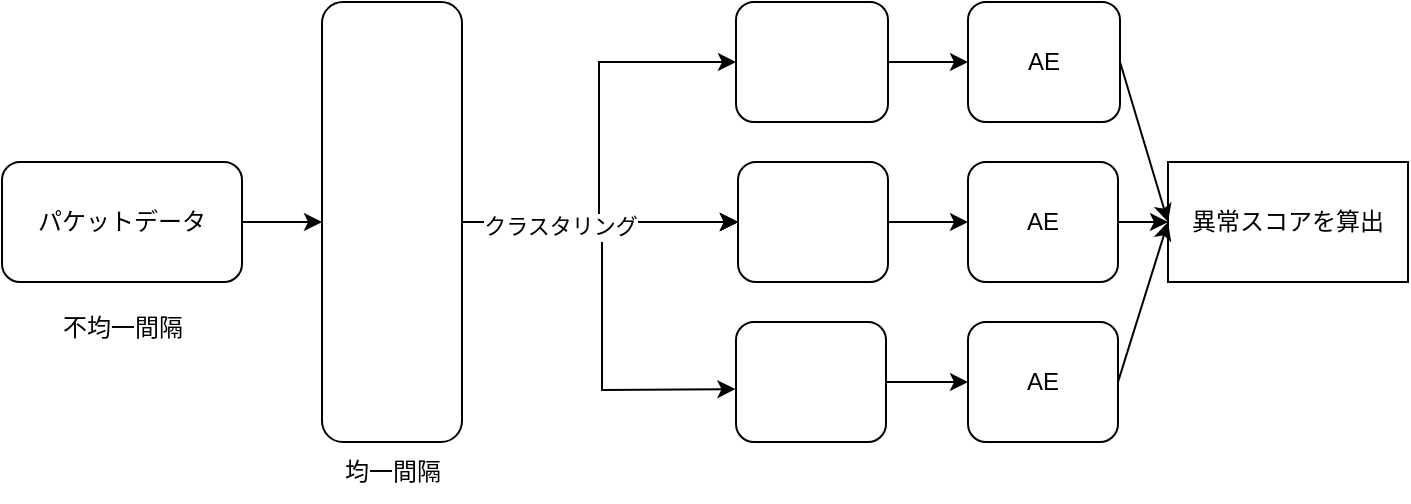 <mxfile version="22.1.7" type="github">
  <diagram name="ページ1" id="fHjQXbyhqwzbF0dJYVGf">
    <mxGraphModel dx="471" dy="298" grid="1" gridSize="10" guides="1" tooltips="1" connect="1" arrows="1" fold="1" page="1" pageScale="1" pageWidth="827" pageHeight="1169" math="0" shadow="0">
      <root>
        <mxCell id="0" />
        <mxCell id="1" parent="0" />
        <mxCell id="VL7MHuX0nqvEhs6e7Bde-4" value="" style="edgeStyle=orthogonalEdgeStyle;rounded=0;orthogonalLoop=1;jettySize=auto;html=1;" edge="1" parent="1" source="VL7MHuX0nqvEhs6e7Bde-2" target="VL7MHuX0nqvEhs6e7Bde-3">
          <mxGeometry relative="1" as="geometry" />
        </mxCell>
        <mxCell id="VL7MHuX0nqvEhs6e7Bde-2" value="パケットデータ" style="rounded=1;whiteSpace=wrap;html=1;" vertex="1" parent="1">
          <mxGeometry x="30" y="360" width="120" height="60" as="geometry" />
        </mxCell>
        <mxCell id="VL7MHuX0nqvEhs6e7Bde-8" value="" style="edgeStyle=orthogonalEdgeStyle;rounded=0;orthogonalLoop=1;jettySize=auto;html=1;" edge="1" parent="1" source="VL7MHuX0nqvEhs6e7Bde-3" target="VL7MHuX0nqvEhs6e7Bde-7">
          <mxGeometry relative="1" as="geometry" />
        </mxCell>
        <mxCell id="VL7MHuX0nqvEhs6e7Bde-10" value="" style="edgeStyle=orthogonalEdgeStyle;rounded=0;orthogonalLoop=1;jettySize=auto;html=1;" edge="1" parent="1" source="VL7MHuX0nqvEhs6e7Bde-3" target="VL7MHuX0nqvEhs6e7Bde-9">
          <mxGeometry relative="1" as="geometry" />
        </mxCell>
        <mxCell id="VL7MHuX0nqvEhs6e7Bde-11" value="" style="edgeStyle=orthogonalEdgeStyle;rounded=0;orthogonalLoop=1;jettySize=auto;html=1;" edge="1" parent="1" source="VL7MHuX0nqvEhs6e7Bde-3" target="VL7MHuX0nqvEhs6e7Bde-9">
          <mxGeometry relative="1" as="geometry" />
        </mxCell>
        <mxCell id="VL7MHuX0nqvEhs6e7Bde-12" value="" style="edgeStyle=orthogonalEdgeStyle;rounded=0;orthogonalLoop=1;jettySize=auto;html=1;" edge="1" parent="1" source="VL7MHuX0nqvEhs6e7Bde-3" target="VL7MHuX0nqvEhs6e7Bde-9">
          <mxGeometry relative="1" as="geometry" />
        </mxCell>
        <mxCell id="VL7MHuX0nqvEhs6e7Bde-13" value="" style="edgeStyle=orthogonalEdgeStyle;rounded=0;orthogonalLoop=1;jettySize=auto;html=1;" edge="1" parent="1" source="VL7MHuX0nqvEhs6e7Bde-3" target="VL7MHuX0nqvEhs6e7Bde-9">
          <mxGeometry relative="1" as="geometry" />
        </mxCell>
        <mxCell id="VL7MHuX0nqvEhs6e7Bde-28" value="クラスタリング" style="edgeLabel;html=1;align=center;verticalAlign=middle;resizable=0;points=[];" vertex="1" connectable="0" parent="VL7MHuX0nqvEhs6e7Bde-13">
          <mxGeometry x="-0.293" y="-2" relative="1" as="geometry">
            <mxPoint as="offset" />
          </mxGeometry>
        </mxCell>
        <mxCell id="VL7MHuX0nqvEhs6e7Bde-3" value="" style="whiteSpace=wrap;html=1;rounded=1;" vertex="1" parent="1">
          <mxGeometry x="190" y="280" width="70" height="220" as="geometry" />
        </mxCell>
        <mxCell id="VL7MHuX0nqvEhs6e7Bde-5" value="不均一間隔" style="text;html=1;align=center;verticalAlign=middle;resizable=0;points=[];autosize=1;strokeColor=none;fillColor=none;" vertex="1" parent="1">
          <mxGeometry x="50" y="428" width="80" height="30" as="geometry" />
        </mxCell>
        <mxCell id="VL7MHuX0nqvEhs6e7Bde-6" value="均一間隔" style="text;html=1;align=center;verticalAlign=middle;resizable=0;points=[];autosize=1;strokeColor=none;fillColor=none;" vertex="1" parent="1">
          <mxGeometry x="190" y="500" width="70" height="30" as="geometry" />
        </mxCell>
        <mxCell id="VL7MHuX0nqvEhs6e7Bde-17" value="" style="edgeStyle=orthogonalEdgeStyle;rounded=0;orthogonalLoop=1;jettySize=auto;html=1;" edge="1" parent="1" source="VL7MHuX0nqvEhs6e7Bde-7" target="VL7MHuX0nqvEhs6e7Bde-16">
          <mxGeometry relative="1" as="geometry" />
        </mxCell>
        <mxCell id="VL7MHuX0nqvEhs6e7Bde-7" value="" style="whiteSpace=wrap;html=1;rounded=1;" vertex="1" parent="1">
          <mxGeometry x="397" y="280" width="76" height="60" as="geometry" />
        </mxCell>
        <mxCell id="VL7MHuX0nqvEhs6e7Bde-19" value="" style="edgeStyle=orthogonalEdgeStyle;rounded=0;orthogonalLoop=1;jettySize=auto;html=1;" edge="1" parent="1" source="VL7MHuX0nqvEhs6e7Bde-9" target="VL7MHuX0nqvEhs6e7Bde-18">
          <mxGeometry relative="1" as="geometry" />
        </mxCell>
        <mxCell id="VL7MHuX0nqvEhs6e7Bde-9" value="" style="whiteSpace=wrap;html=1;rounded=1;" vertex="1" parent="1">
          <mxGeometry x="398" y="360" width="75" height="60" as="geometry" />
        </mxCell>
        <mxCell id="VL7MHuX0nqvEhs6e7Bde-21" value="" style="edgeStyle=orthogonalEdgeStyle;rounded=0;orthogonalLoop=1;jettySize=auto;html=1;" edge="1" parent="1" source="VL7MHuX0nqvEhs6e7Bde-14" target="VL7MHuX0nqvEhs6e7Bde-20">
          <mxGeometry relative="1" as="geometry" />
        </mxCell>
        <mxCell id="VL7MHuX0nqvEhs6e7Bde-14" value="" style="whiteSpace=wrap;html=1;rounded=1;" vertex="1" parent="1">
          <mxGeometry x="397" y="440" width="75" height="60" as="geometry" />
        </mxCell>
        <mxCell id="VL7MHuX0nqvEhs6e7Bde-16" value="AE" style="whiteSpace=wrap;html=1;rounded=1;" vertex="1" parent="1">
          <mxGeometry x="513" y="280" width="76" height="60" as="geometry" />
        </mxCell>
        <mxCell id="VL7MHuX0nqvEhs6e7Bde-18" value="AE" style="whiteSpace=wrap;html=1;rounded=1;" vertex="1" parent="1">
          <mxGeometry x="513" y="360" width="75" height="60" as="geometry" />
        </mxCell>
        <mxCell id="VL7MHuX0nqvEhs6e7Bde-20" value="AE" style="whiteSpace=wrap;html=1;rounded=1;" vertex="1" parent="1">
          <mxGeometry x="513" y="440" width="75" height="60" as="geometry" />
        </mxCell>
        <mxCell id="VL7MHuX0nqvEhs6e7Bde-22" value="異常スコアを算出" style="rounded=0;whiteSpace=wrap;html=1;" vertex="1" parent="1">
          <mxGeometry x="613" y="360" width="120" height="60" as="geometry" />
        </mxCell>
        <mxCell id="VL7MHuX0nqvEhs6e7Bde-23" value="" style="endArrow=classic;html=1;rounded=0;exitX=1;exitY=0.5;exitDx=0;exitDy=0;entryX=0;entryY=0.5;entryDx=0;entryDy=0;" edge="1" parent="1" source="VL7MHuX0nqvEhs6e7Bde-16" target="VL7MHuX0nqvEhs6e7Bde-22">
          <mxGeometry width="50" height="50" relative="1" as="geometry">
            <mxPoint x="433" y="410" as="sourcePoint" />
            <mxPoint x="483" y="360" as="targetPoint" />
          </mxGeometry>
        </mxCell>
        <mxCell id="VL7MHuX0nqvEhs6e7Bde-24" value="" style="endArrow=classic;html=1;rounded=0;exitX=1;exitY=0.5;exitDx=0;exitDy=0;entryX=0;entryY=0.5;entryDx=0;entryDy=0;" edge="1" parent="1" source="VL7MHuX0nqvEhs6e7Bde-18" target="VL7MHuX0nqvEhs6e7Bde-22">
          <mxGeometry width="50" height="50" relative="1" as="geometry">
            <mxPoint x="599" y="320" as="sourcePoint" />
            <mxPoint x="613" y="390" as="targetPoint" />
          </mxGeometry>
        </mxCell>
        <mxCell id="VL7MHuX0nqvEhs6e7Bde-25" value="" style="endArrow=classic;html=1;rounded=0;exitX=1;exitY=0.5;exitDx=0;exitDy=0;entryX=0;entryY=0.5;entryDx=0;entryDy=0;" edge="1" parent="1" source="VL7MHuX0nqvEhs6e7Bde-20" target="VL7MHuX0nqvEhs6e7Bde-22">
          <mxGeometry width="50" height="50" relative="1" as="geometry">
            <mxPoint x="598" y="400" as="sourcePoint" />
            <mxPoint x="623" y="400" as="targetPoint" />
          </mxGeometry>
        </mxCell>
        <mxCell id="VL7MHuX0nqvEhs6e7Bde-31" value="" style="endArrow=classic;html=1;rounded=0;entryX=-0.004;entryY=0.559;entryDx=0;entryDy=0;entryPerimeter=0;" edge="1" parent="1" target="VL7MHuX0nqvEhs6e7Bde-14">
          <mxGeometry width="50" height="50" relative="1" as="geometry">
            <mxPoint x="330" y="400" as="sourcePoint" />
            <mxPoint x="320" y="520" as="targetPoint" />
            <Array as="points">
              <mxPoint x="330" y="474" />
            </Array>
          </mxGeometry>
        </mxCell>
      </root>
    </mxGraphModel>
  </diagram>
</mxfile>
